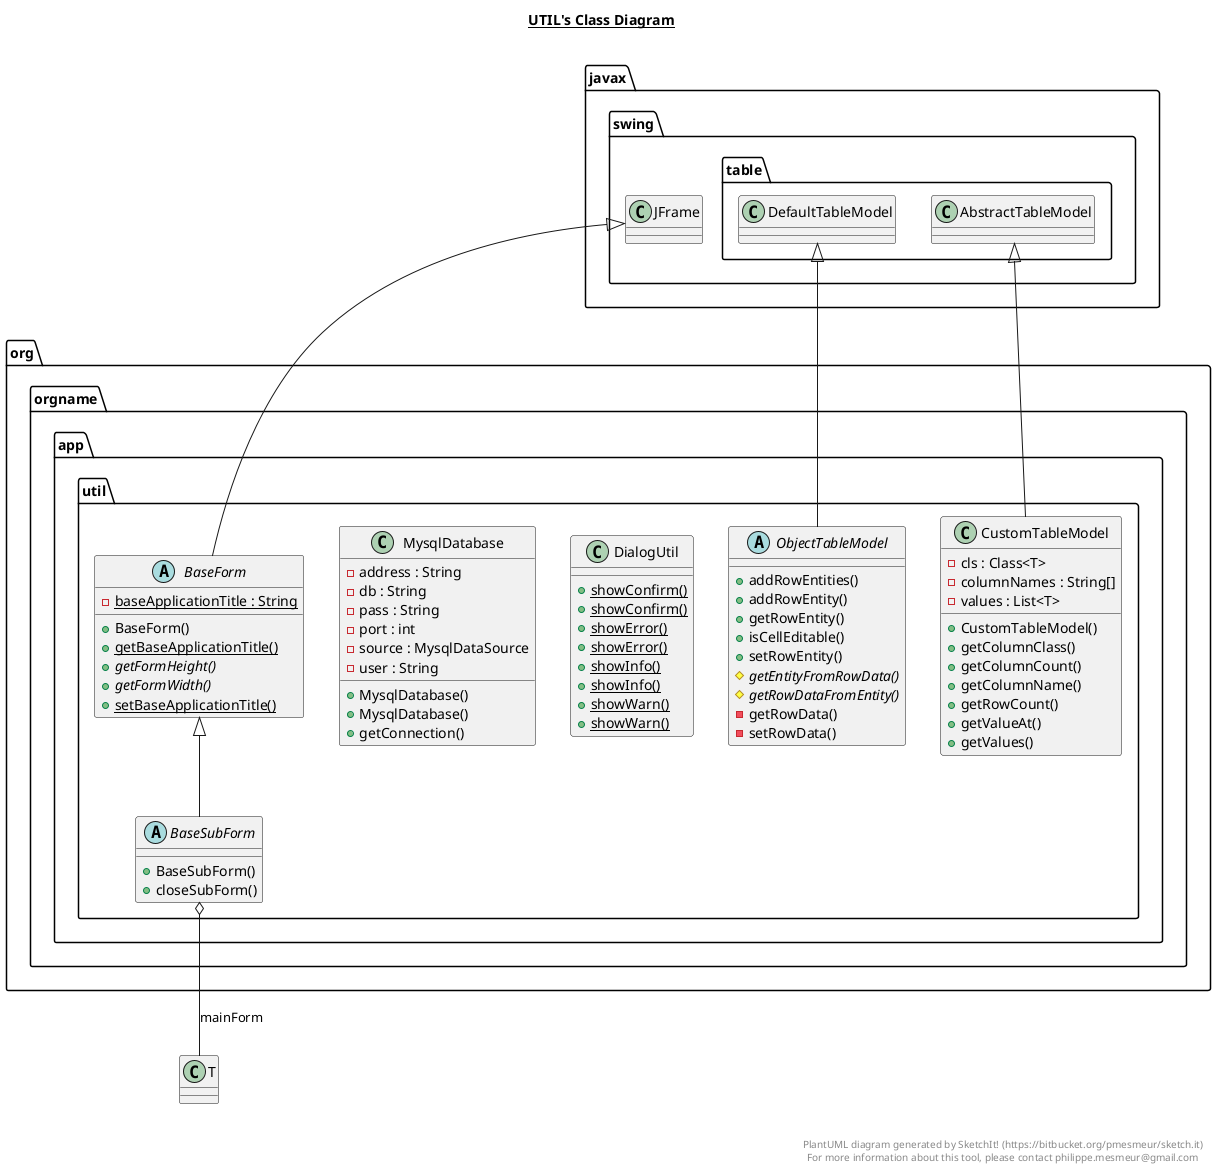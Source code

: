 @startuml

title __UTIL's Class Diagram__\n

  namespace org.orgname.app {
    namespace util {
      abstract class org.orgname.app.util.BaseForm {
          {static} - baseApplicationTitle : String
          + BaseForm()
          {static} + getBaseApplicationTitle()
          {abstract} + getFormHeight()
          {abstract} + getFormWidth()
          {static} + setBaseApplicationTitle()
      }
    }
  }
  

  namespace org.orgname.app {
    namespace util {
      abstract class org.orgname.app.util.BaseSubForm {
          + BaseSubForm()
          + closeSubForm()
      }
    }
  }
  

  namespace org.orgname.app {
    namespace util {
      class org.orgname.app.util.CustomTableModel {
          - cls : Class<T>
          - columnNames : String[]
          - values : List<T>
          + CustomTableModel()
          + getColumnClass()
          + getColumnCount()
          + getColumnName()
          + getRowCount()
          + getValueAt()
          + getValues()
      }
    }
  }
  

  namespace org.orgname.app {
    namespace util {
      class org.orgname.app.util.DialogUtil {
          {static} + showConfirm()
          {static} + showConfirm()
          {static} + showError()
          {static} + showError()
          {static} + showInfo()
          {static} + showInfo()
          {static} + showWarn()
          {static} + showWarn()
      }
    }
  }
  

  namespace org.orgname.app {
    namespace util {
      class org.orgname.app.util.MysqlDatabase {
          - address : String
          - db : String
          - pass : String
          - port : int
          - source : MysqlDataSource
          - user : String
          + MysqlDatabase()
          + MysqlDatabase()
          + getConnection()
      }
    }
  }
  

  namespace org.orgname.app {
    namespace util {
      abstract class org.orgname.app.util.ObjectTableModel {
          + addRowEntities()
          + addRowEntity()
          + getRowEntity()
          + isCellEditable()
          + setRowEntity()
          {abstract} # getEntityFromRowData()
          {abstract} # getRowDataFromEntity()
          - getRowData()
          - setRowData()
      }
    }
  }
  

  org.orgname.app.util.BaseForm -up-|> javax.swing.JFrame
  org.orgname.app.util.BaseSubForm -up-|> org.orgname.app.util.BaseForm
  org.orgname.app.util.BaseSubForm o-- T : mainForm
  org.orgname.app.util.CustomTableModel -up-|> javax.swing.table.AbstractTableModel
  org.orgname.app.util.ObjectTableModel -up-|> javax.swing.table.DefaultTableModel


right footer


PlantUML diagram generated by SketchIt! (https://bitbucket.org/pmesmeur/sketch.it)
For more information about this tool, please contact philippe.mesmeur@gmail.com
endfooter

@enduml
